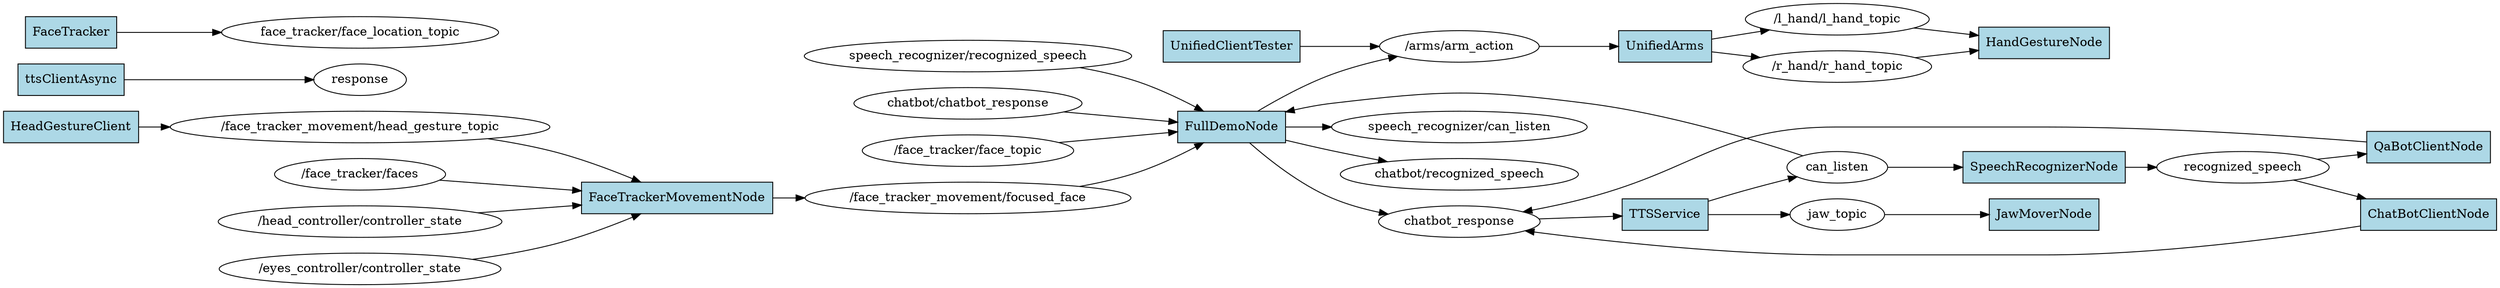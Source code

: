 digraph ROS2_Computation_Graph {
  rankdir=LR;
  node [shape=box, style=filled, fillcolor=lightgray];
  "/arms/arm_action" [shape=ellipse, fillcolor=white];
  "FullDemoNode" -> "/arms/arm_action";
  "UnifiedClientTester" -> "/arms/arm_action";
  "/arms/arm_action" -> "UnifiedArms";
  "/face_tracker_movement/head_gesture_topic" [shape=ellipse, fillcolor=white];
  "HeadGestureClient" -> "/face_tracker_movement/head_gesture_topic";
  "/face_tracker_movement/head_gesture_topic" -> "FaceTrackerMovementNode";
  "/l_hand/l_hand_topic" [shape=ellipse, fillcolor=white];
  "UnifiedArms" -> "/l_hand/l_hand_topic";
  "/l_hand/l_hand_topic" -> "HandGestureNode";
  "/r_hand/r_hand_topic" [shape=ellipse, fillcolor=white];
  "UnifiedArms" -> "/r_hand/r_hand_topic";
  "/r_hand/r_hand_topic" -> "HandGestureNode";
  "chatbot_response" [shape=ellipse, fillcolor=white];
  "ChatBotClientNode" -> "chatbot_response";
  "FullDemoNode" -> "chatbot_response";
  "QaBotClientNode" -> "chatbot_response";
  "chatbot_response" -> "TTSService";
  "can_listen" [shape=ellipse, fillcolor=white];
  "TTSService" -> "can_listen";
  "can_listen" -> "FullDemoNode";
  "can_listen" -> "SpeechRecognizerNode";
  "jaw_topic" [shape=ellipse, fillcolor=white];
  "TTSService" -> "jaw_topic";
  "jaw_topic" -> "JawMoverNode";
  "response" [shape=ellipse, fillcolor=white];
  "ttsClientAsync" -> "response";
  "recognized_speech" [shape=ellipse, fillcolor=white];
  "SpeechRecognizerNode" -> "recognized_speech";
  "recognized_speech" -> "ChatBotClientNode";
  "recognized_speech" -> "QaBotClientNode";
  "speech_recognizer/can_listen" [shape=ellipse, fillcolor=white];
  "FullDemoNode" -> "speech_recognizer/can_listen";
  "speech_recognizer/recognized_speech" [shape=ellipse, fillcolor=white];
  "speech_recognizer/recognized_speech" -> "FullDemoNode";
  "chatbot/recognized_speech" [shape=ellipse, fillcolor=white];
  "FullDemoNode" -> "chatbot/recognized_speech";
  "chatbot/chatbot_response" [shape=ellipse, fillcolor=white];
  "chatbot/chatbot_response" -> "FullDemoNode";
  "/face_tracker/face_topic" [shape=ellipse, fillcolor=white];
  "/face_tracker/face_topic" -> "FullDemoNode";
  "/face_tracker_movement/focused_face" [shape=ellipse, fillcolor=white];
  "FaceTrackerMovementNode" -> "/face_tracker_movement/focused_face";
  "/face_tracker_movement/focused_face" -> "FullDemoNode";
  "face_tracker/face_location_topic" [shape=ellipse, fillcolor=white];
  "FaceTracker" -> "face_tracker/face_location_topic";
  "/face_tracker/faces" [shape=ellipse, fillcolor=white];
  "/face_tracker/faces" -> "FaceTrackerMovementNode";
  "/head_controller/controller_state" [shape=ellipse, fillcolor=white];
  "/head_controller/controller_state" -> "FaceTrackerMovementNode";
  "/eyes_controller/controller_state" [shape=ellipse, fillcolor=white];
  "/eyes_controller/controller_state" -> "FaceTrackerMovementNode";
  "TTSService" [shape=box, fillcolor=lightblue];
  "FaceTrackerMovementNode" [shape=box, fillcolor=lightblue];
  "FullDemoNode" [shape=box, fillcolor=lightblue];
  "HandGestureNode" [shape=box, fillcolor=lightblue];
  "SpeechRecognizerNode" [shape=box, fillcolor=lightblue];
  "ttsClientAsync" [shape=box, fillcolor=lightblue];
  "UnifiedClientTester" [shape=box, fillcolor=lightblue];
  "JawMoverNode" [shape=box, fillcolor=lightblue];
  "FaceTracker" [shape=box, fillcolor=lightblue];
  "UnifiedArms" [shape=box, fillcolor=lightblue];
  "HeadGestureClient" [shape=box, fillcolor=lightblue];
  "QaBotClientNode" [shape=box, fillcolor=lightblue];
  "ChatBotClientNode" [shape=box, fillcolor=lightblue];
}